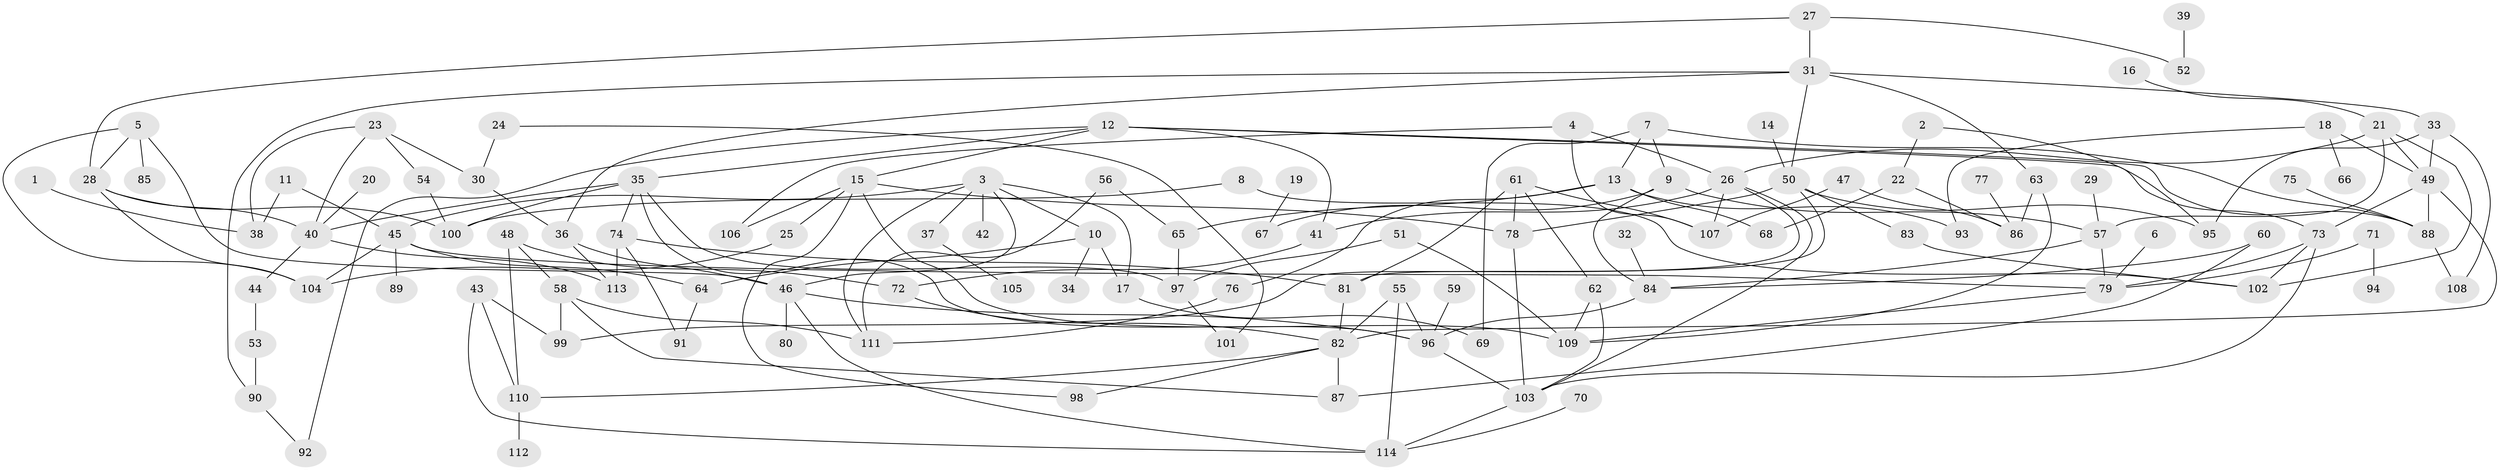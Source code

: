 // Generated by graph-tools (version 1.1) at 2025/25/03/09/25 03:25:15]
// undirected, 114 vertices, 178 edges
graph export_dot {
graph [start="1"]
  node [color=gray90,style=filled];
  1;
  2;
  3;
  4;
  5;
  6;
  7;
  8;
  9;
  10;
  11;
  12;
  13;
  14;
  15;
  16;
  17;
  18;
  19;
  20;
  21;
  22;
  23;
  24;
  25;
  26;
  27;
  28;
  29;
  30;
  31;
  32;
  33;
  34;
  35;
  36;
  37;
  38;
  39;
  40;
  41;
  42;
  43;
  44;
  45;
  46;
  47;
  48;
  49;
  50;
  51;
  52;
  53;
  54;
  55;
  56;
  57;
  58;
  59;
  60;
  61;
  62;
  63;
  64;
  65;
  66;
  67;
  68;
  69;
  70;
  71;
  72;
  73;
  74;
  75;
  76;
  77;
  78;
  79;
  80;
  81;
  82;
  83;
  84;
  85;
  86;
  87;
  88;
  89;
  90;
  91;
  92;
  93;
  94;
  95;
  96;
  97;
  98;
  99;
  100;
  101;
  102;
  103;
  104;
  105;
  106;
  107;
  108;
  109;
  110;
  111;
  112;
  113;
  114;
  1 -- 38;
  2 -- 22;
  2 -- 95;
  3 -- 10;
  3 -- 17;
  3 -- 37;
  3 -- 42;
  3 -- 45;
  3 -- 46;
  3 -- 111;
  4 -- 26;
  4 -- 106;
  4 -- 107;
  5 -- 28;
  5 -- 46;
  5 -- 85;
  5 -- 104;
  6 -- 79;
  7 -- 9;
  7 -- 13;
  7 -- 69;
  7 -- 88;
  8 -- 100;
  8 -- 102;
  9 -- 57;
  9 -- 67;
  9 -- 84;
  10 -- 17;
  10 -- 34;
  10 -- 64;
  11 -- 38;
  11 -- 45;
  12 -- 15;
  12 -- 35;
  12 -- 41;
  12 -- 73;
  12 -- 88;
  12 -- 92;
  13 -- 65;
  13 -- 68;
  13 -- 76;
  13 -- 93;
  14 -- 50;
  15 -- 25;
  15 -- 78;
  15 -- 98;
  15 -- 106;
  15 -- 109;
  16 -- 21;
  17 -- 69;
  18 -- 49;
  18 -- 66;
  18 -- 93;
  19 -- 67;
  20 -- 40;
  21 -- 26;
  21 -- 49;
  21 -- 57;
  21 -- 102;
  22 -- 68;
  22 -- 86;
  23 -- 30;
  23 -- 38;
  23 -- 40;
  23 -- 54;
  24 -- 30;
  24 -- 101;
  25 -- 104;
  26 -- 41;
  26 -- 99;
  26 -- 103;
  26 -- 107;
  27 -- 28;
  27 -- 31;
  27 -- 52;
  28 -- 40;
  28 -- 100;
  28 -- 104;
  29 -- 57;
  30 -- 36;
  31 -- 33;
  31 -- 36;
  31 -- 50;
  31 -- 63;
  31 -- 90;
  32 -- 84;
  33 -- 49;
  33 -- 95;
  33 -- 108;
  35 -- 40;
  35 -- 74;
  35 -- 96;
  35 -- 97;
  35 -- 100;
  36 -- 46;
  36 -- 113;
  37 -- 105;
  39 -- 52;
  40 -- 44;
  40 -- 113;
  41 -- 72;
  43 -- 99;
  43 -- 110;
  43 -- 114;
  44 -- 53;
  45 -- 64;
  45 -- 79;
  45 -- 89;
  45 -- 104;
  46 -- 80;
  46 -- 96;
  46 -- 114;
  47 -- 86;
  47 -- 107;
  48 -- 58;
  48 -- 72;
  48 -- 110;
  49 -- 73;
  49 -- 82;
  49 -- 88;
  50 -- 78;
  50 -- 81;
  50 -- 83;
  50 -- 95;
  51 -- 97;
  51 -- 109;
  53 -- 90;
  54 -- 100;
  55 -- 82;
  55 -- 96;
  55 -- 114;
  56 -- 65;
  56 -- 111;
  57 -- 79;
  57 -- 84;
  58 -- 87;
  58 -- 99;
  58 -- 111;
  59 -- 96;
  60 -- 84;
  60 -- 87;
  61 -- 62;
  61 -- 78;
  61 -- 81;
  61 -- 107;
  62 -- 103;
  62 -- 109;
  63 -- 86;
  63 -- 109;
  64 -- 91;
  65 -- 97;
  70 -- 114;
  71 -- 79;
  71 -- 94;
  72 -- 82;
  73 -- 79;
  73 -- 102;
  73 -- 103;
  74 -- 81;
  74 -- 91;
  74 -- 113;
  75 -- 88;
  76 -- 111;
  77 -- 86;
  78 -- 103;
  79 -- 109;
  81 -- 82;
  82 -- 87;
  82 -- 98;
  82 -- 110;
  83 -- 102;
  84 -- 96;
  88 -- 108;
  90 -- 92;
  96 -- 103;
  97 -- 101;
  103 -- 114;
  110 -- 112;
}

